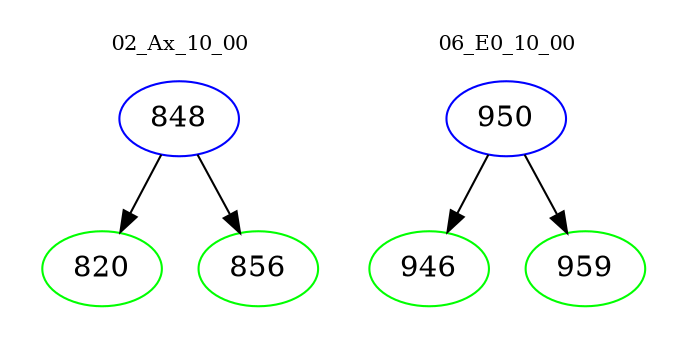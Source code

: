 digraph{
subgraph cluster_0 {
color = white
label = "02_Ax_10_00";
fontsize=10;
T0_848 [label="848", color="blue"]
T0_848 -> T0_820 [color="black"]
T0_820 [label="820", color="green"]
T0_848 -> T0_856 [color="black"]
T0_856 [label="856", color="green"]
}
subgraph cluster_1 {
color = white
label = "06_E0_10_00";
fontsize=10;
T1_950 [label="950", color="blue"]
T1_950 -> T1_946 [color="black"]
T1_946 [label="946", color="green"]
T1_950 -> T1_959 [color="black"]
T1_959 [label="959", color="green"]
}
}
